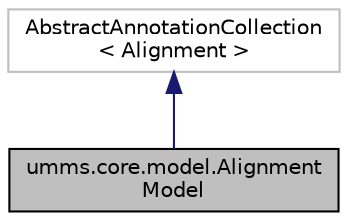digraph "umms.core.model.AlignmentModel"
{
  edge [fontname="Helvetica",fontsize="10",labelfontname="Helvetica",labelfontsize="10"];
  node [fontname="Helvetica",fontsize="10",shape=record];
  Node1 [label="umms.core.model.Alignment\lModel",height=0.2,width=0.4,color="black", fillcolor="grey75", style="filled" fontcolor="black"];
  Node2 -> Node1 [dir="back",color="midnightblue",fontsize="10",style="solid",fontname="Helvetica"];
  Node2 [label="AbstractAnnotationCollection\l\< Alignment \>",height=0.2,width=0.4,color="grey75", fillcolor="white", style="filled"];
}
